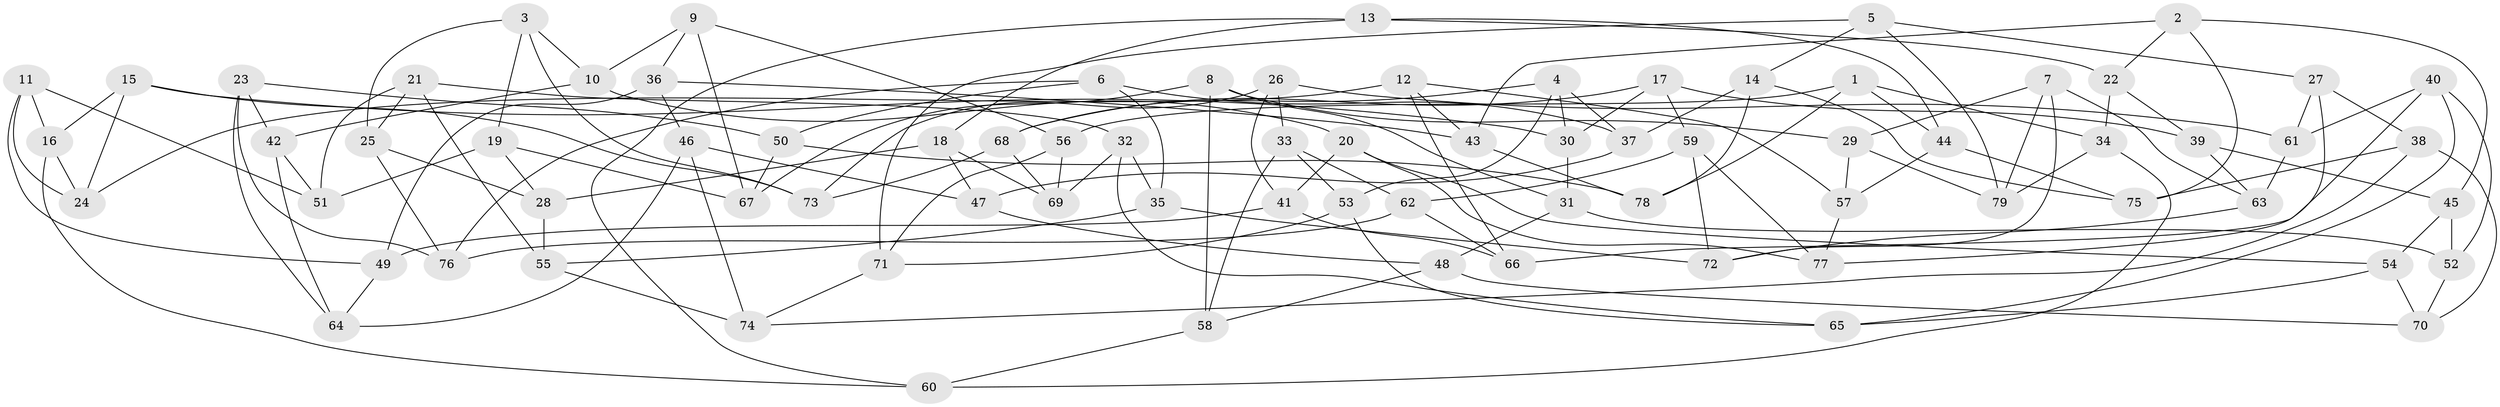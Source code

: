 // coarse degree distribution, {6: 0.6222222222222222, 4: 0.2, 5: 0.1111111111111111, 3: 0.06666666666666667}
// Generated by graph-tools (version 1.1) at 2025/52/02/27/25 19:52:32]
// undirected, 79 vertices, 158 edges
graph export_dot {
graph [start="1"]
  node [color=gray90,style=filled];
  1;
  2;
  3;
  4;
  5;
  6;
  7;
  8;
  9;
  10;
  11;
  12;
  13;
  14;
  15;
  16;
  17;
  18;
  19;
  20;
  21;
  22;
  23;
  24;
  25;
  26;
  27;
  28;
  29;
  30;
  31;
  32;
  33;
  34;
  35;
  36;
  37;
  38;
  39;
  40;
  41;
  42;
  43;
  44;
  45;
  46;
  47;
  48;
  49;
  50;
  51;
  52;
  53;
  54;
  55;
  56;
  57;
  58;
  59;
  60;
  61;
  62;
  63;
  64;
  65;
  66;
  67;
  68;
  69;
  70;
  71;
  72;
  73;
  74;
  75;
  76;
  77;
  78;
  79;
  1 -- 44;
  1 -- 34;
  1 -- 78;
  1 -- 56;
  2 -- 43;
  2 -- 22;
  2 -- 45;
  2 -- 75;
  3 -- 19;
  3 -- 10;
  3 -- 25;
  3 -- 73;
  4 -- 30;
  4 -- 68;
  4 -- 53;
  4 -- 37;
  5 -- 14;
  5 -- 79;
  5 -- 27;
  5 -- 71;
  6 -- 35;
  6 -- 50;
  6 -- 37;
  6 -- 76;
  7 -- 72;
  7 -- 79;
  7 -- 29;
  7 -- 63;
  8 -- 29;
  8 -- 58;
  8 -- 31;
  8 -- 67;
  9 -- 36;
  9 -- 67;
  9 -- 10;
  9 -- 56;
  10 -- 20;
  10 -- 42;
  11 -- 24;
  11 -- 49;
  11 -- 51;
  11 -- 16;
  12 -- 24;
  12 -- 66;
  12 -- 57;
  12 -- 43;
  13 -- 18;
  13 -- 60;
  13 -- 44;
  13 -- 22;
  14 -- 37;
  14 -- 75;
  14 -- 78;
  15 -- 73;
  15 -- 16;
  15 -- 30;
  15 -- 24;
  16 -- 24;
  16 -- 60;
  17 -- 39;
  17 -- 30;
  17 -- 68;
  17 -- 59;
  18 -- 69;
  18 -- 47;
  18 -- 28;
  19 -- 67;
  19 -- 51;
  19 -- 28;
  20 -- 77;
  20 -- 41;
  20 -- 54;
  21 -- 51;
  21 -- 55;
  21 -- 25;
  21 -- 32;
  22 -- 34;
  22 -- 39;
  23 -- 76;
  23 -- 42;
  23 -- 64;
  23 -- 50;
  25 -- 76;
  25 -- 28;
  26 -- 61;
  26 -- 33;
  26 -- 73;
  26 -- 41;
  27 -- 38;
  27 -- 61;
  27 -- 77;
  28 -- 55;
  29 -- 79;
  29 -- 57;
  30 -- 31;
  31 -- 48;
  31 -- 52;
  32 -- 69;
  32 -- 65;
  32 -- 35;
  33 -- 62;
  33 -- 53;
  33 -- 58;
  34 -- 79;
  34 -- 60;
  35 -- 72;
  35 -- 55;
  36 -- 49;
  36 -- 46;
  36 -- 43;
  37 -- 47;
  38 -- 70;
  38 -- 74;
  38 -- 75;
  39 -- 45;
  39 -- 63;
  40 -- 65;
  40 -- 66;
  40 -- 52;
  40 -- 61;
  41 -- 66;
  41 -- 49;
  42 -- 64;
  42 -- 51;
  43 -- 78;
  44 -- 75;
  44 -- 57;
  45 -- 54;
  45 -- 52;
  46 -- 64;
  46 -- 74;
  46 -- 47;
  47 -- 48;
  48 -- 58;
  48 -- 70;
  49 -- 64;
  50 -- 78;
  50 -- 67;
  52 -- 70;
  53 -- 71;
  53 -- 65;
  54 -- 65;
  54 -- 70;
  55 -- 74;
  56 -- 69;
  56 -- 71;
  57 -- 77;
  58 -- 60;
  59 -- 72;
  59 -- 62;
  59 -- 77;
  61 -- 63;
  62 -- 66;
  62 -- 76;
  63 -- 72;
  68 -- 73;
  68 -- 69;
  71 -- 74;
}
